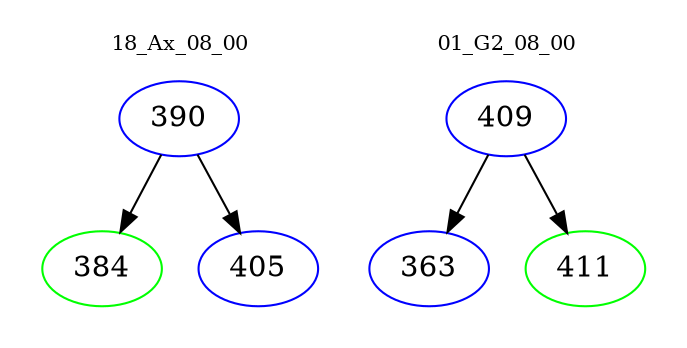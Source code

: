 digraph{
subgraph cluster_0 {
color = white
label = "18_Ax_08_00";
fontsize=10;
T0_390 [label="390", color="blue"]
T0_390 -> T0_384 [color="black"]
T0_384 [label="384", color="green"]
T0_390 -> T0_405 [color="black"]
T0_405 [label="405", color="blue"]
}
subgraph cluster_1 {
color = white
label = "01_G2_08_00";
fontsize=10;
T1_409 [label="409", color="blue"]
T1_409 -> T1_363 [color="black"]
T1_363 [label="363", color="blue"]
T1_409 -> T1_411 [color="black"]
T1_411 [label="411", color="green"]
}
}
